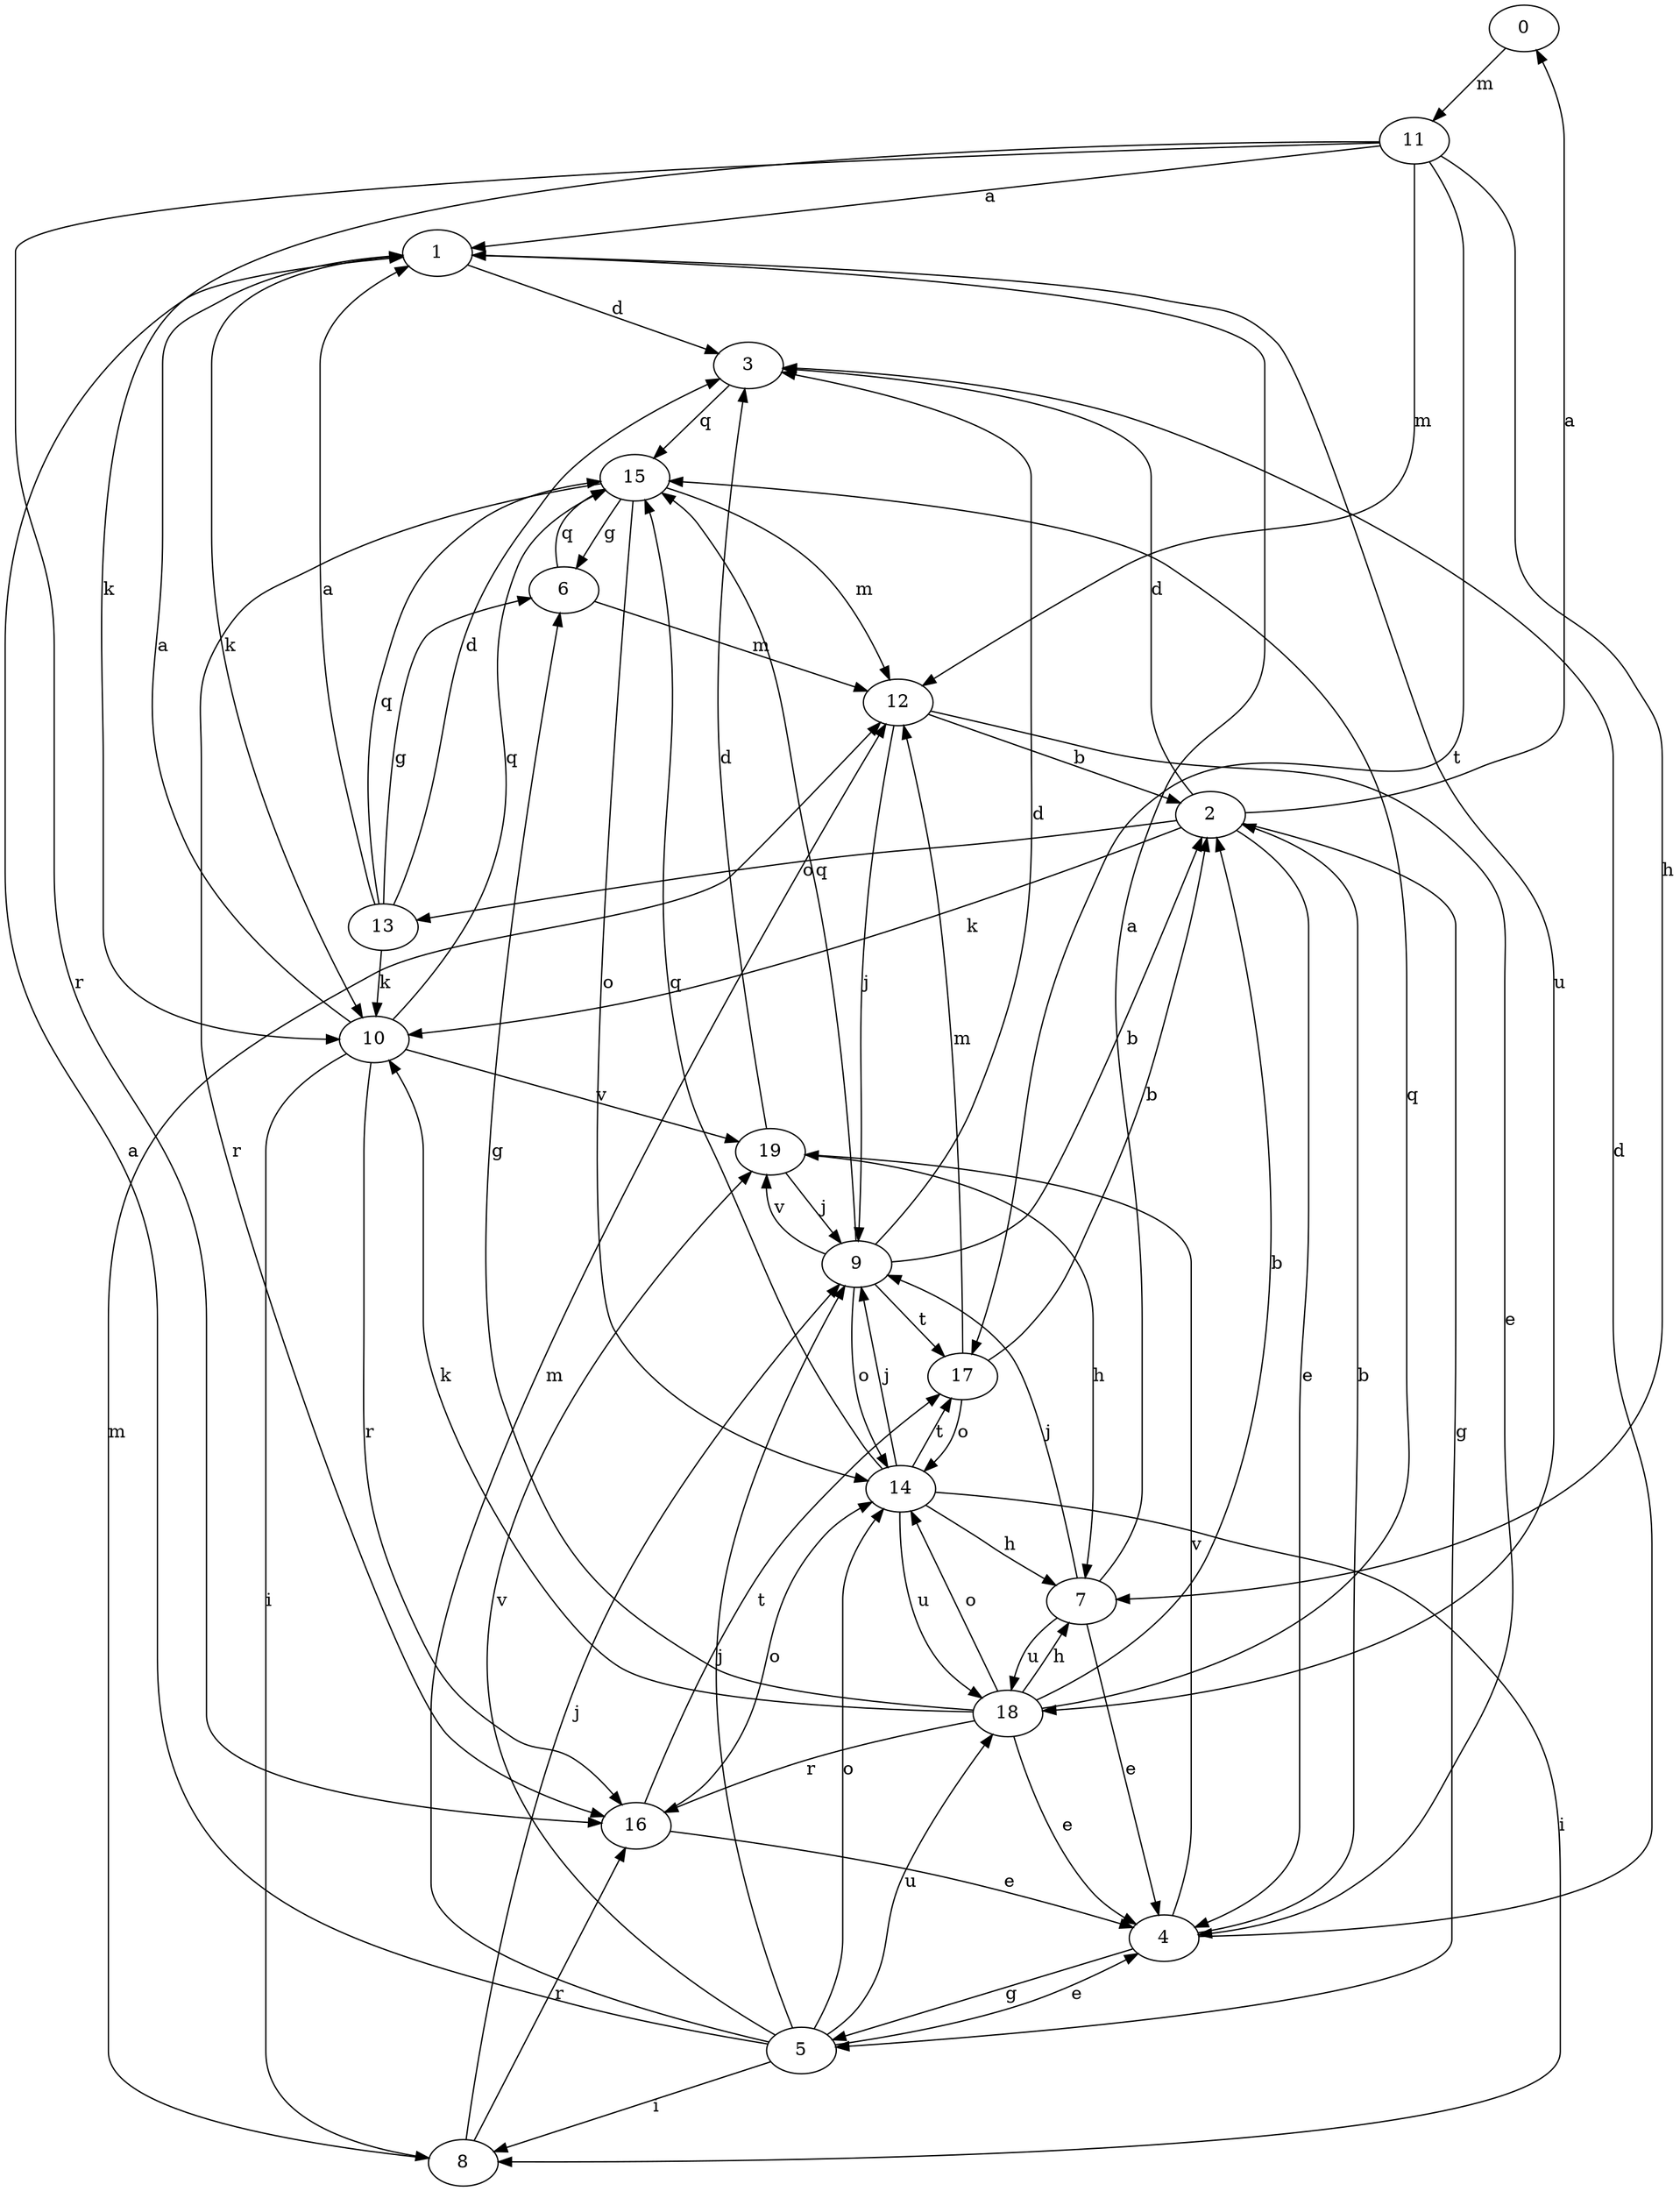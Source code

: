 strict digraph  {
0;
1;
2;
3;
4;
5;
6;
7;
8;
9;
10;
11;
12;
13;
14;
15;
16;
17;
18;
19;
0 -> 11  [label=m];
1 -> 3  [label=d];
1 -> 10  [label=k];
1 -> 18  [label=u];
2 -> 0  [label=a];
2 -> 3  [label=d];
2 -> 4  [label=e];
2 -> 5  [label=g];
2 -> 10  [label=k];
2 -> 13  [label=o];
3 -> 15  [label=q];
4 -> 2  [label=b];
4 -> 3  [label=d];
4 -> 5  [label=g];
4 -> 19  [label=v];
5 -> 1  [label=a];
5 -> 4  [label=e];
5 -> 8  [label=i];
5 -> 9  [label=j];
5 -> 12  [label=m];
5 -> 14  [label=o];
5 -> 18  [label=u];
5 -> 19  [label=v];
6 -> 12  [label=m];
6 -> 15  [label=q];
7 -> 1  [label=a];
7 -> 4  [label=e];
7 -> 9  [label=j];
7 -> 18  [label=u];
8 -> 9  [label=j];
8 -> 12  [label=m];
8 -> 16  [label=r];
9 -> 2  [label=b];
9 -> 3  [label=d];
9 -> 14  [label=o];
9 -> 15  [label=q];
9 -> 17  [label=t];
9 -> 19  [label=v];
10 -> 1  [label=a];
10 -> 8  [label=i];
10 -> 15  [label=q];
10 -> 16  [label=r];
10 -> 19  [label=v];
11 -> 1  [label=a];
11 -> 7  [label=h];
11 -> 10  [label=k];
11 -> 12  [label=m];
11 -> 16  [label=r];
11 -> 17  [label=t];
12 -> 2  [label=b];
12 -> 4  [label=e];
12 -> 9  [label=j];
13 -> 1  [label=a];
13 -> 3  [label=d];
13 -> 6  [label=g];
13 -> 10  [label=k];
13 -> 15  [label=q];
14 -> 7  [label=h];
14 -> 8  [label=i];
14 -> 9  [label=j];
14 -> 15  [label=q];
14 -> 17  [label=t];
14 -> 18  [label=u];
15 -> 6  [label=g];
15 -> 12  [label=m];
15 -> 14  [label=o];
15 -> 16  [label=r];
16 -> 4  [label=e];
16 -> 14  [label=o];
16 -> 17  [label=t];
17 -> 2  [label=b];
17 -> 12  [label=m];
17 -> 14  [label=o];
18 -> 2  [label=b];
18 -> 4  [label=e];
18 -> 6  [label=g];
18 -> 7  [label=h];
18 -> 10  [label=k];
18 -> 14  [label=o];
18 -> 15  [label=q];
18 -> 16  [label=r];
19 -> 3  [label=d];
19 -> 7  [label=h];
19 -> 9  [label=j];
}
